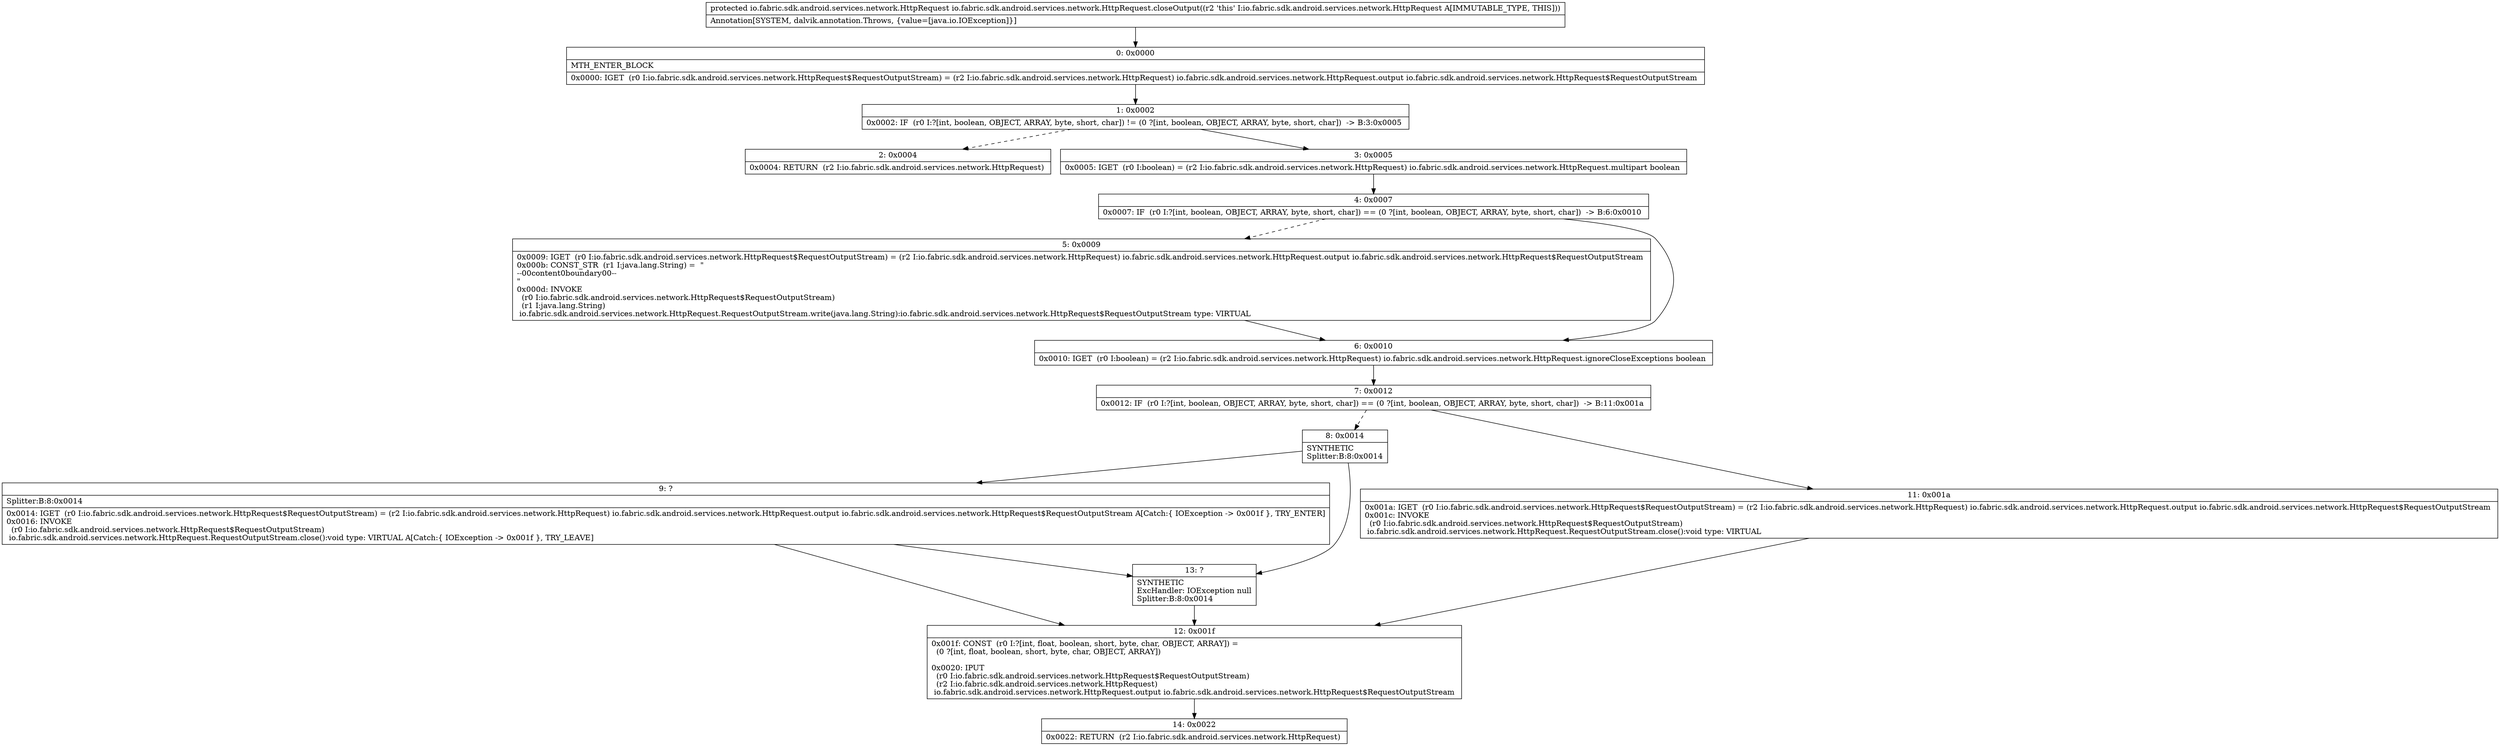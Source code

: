 digraph "CFG forio.fabric.sdk.android.services.network.HttpRequest.closeOutput()Lio\/fabric\/sdk\/android\/services\/network\/HttpRequest;" {
Node_0 [shape=record,label="{0\:\ 0x0000|MTH_ENTER_BLOCK\l|0x0000: IGET  (r0 I:io.fabric.sdk.android.services.network.HttpRequest$RequestOutputStream) = (r2 I:io.fabric.sdk.android.services.network.HttpRequest) io.fabric.sdk.android.services.network.HttpRequest.output io.fabric.sdk.android.services.network.HttpRequest$RequestOutputStream \l}"];
Node_1 [shape=record,label="{1\:\ 0x0002|0x0002: IF  (r0 I:?[int, boolean, OBJECT, ARRAY, byte, short, char]) != (0 ?[int, boolean, OBJECT, ARRAY, byte, short, char])  \-\> B:3:0x0005 \l}"];
Node_2 [shape=record,label="{2\:\ 0x0004|0x0004: RETURN  (r2 I:io.fabric.sdk.android.services.network.HttpRequest) \l}"];
Node_3 [shape=record,label="{3\:\ 0x0005|0x0005: IGET  (r0 I:boolean) = (r2 I:io.fabric.sdk.android.services.network.HttpRequest) io.fabric.sdk.android.services.network.HttpRequest.multipart boolean \l}"];
Node_4 [shape=record,label="{4\:\ 0x0007|0x0007: IF  (r0 I:?[int, boolean, OBJECT, ARRAY, byte, short, char]) == (0 ?[int, boolean, OBJECT, ARRAY, byte, short, char])  \-\> B:6:0x0010 \l}"];
Node_5 [shape=record,label="{5\:\ 0x0009|0x0009: IGET  (r0 I:io.fabric.sdk.android.services.network.HttpRequest$RequestOutputStream) = (r2 I:io.fabric.sdk.android.services.network.HttpRequest) io.fabric.sdk.android.services.network.HttpRequest.output io.fabric.sdk.android.services.network.HttpRequest$RequestOutputStream \l0x000b: CONST_STR  (r1 I:java.lang.String) =  \"\l\-\-00content0boundary00\-\-\l\" \l0x000d: INVOKE  \l  (r0 I:io.fabric.sdk.android.services.network.HttpRequest$RequestOutputStream)\l  (r1 I:java.lang.String)\l io.fabric.sdk.android.services.network.HttpRequest.RequestOutputStream.write(java.lang.String):io.fabric.sdk.android.services.network.HttpRequest$RequestOutputStream type: VIRTUAL \l}"];
Node_6 [shape=record,label="{6\:\ 0x0010|0x0010: IGET  (r0 I:boolean) = (r2 I:io.fabric.sdk.android.services.network.HttpRequest) io.fabric.sdk.android.services.network.HttpRequest.ignoreCloseExceptions boolean \l}"];
Node_7 [shape=record,label="{7\:\ 0x0012|0x0012: IF  (r0 I:?[int, boolean, OBJECT, ARRAY, byte, short, char]) == (0 ?[int, boolean, OBJECT, ARRAY, byte, short, char])  \-\> B:11:0x001a \l}"];
Node_8 [shape=record,label="{8\:\ 0x0014|SYNTHETIC\lSplitter:B:8:0x0014\l}"];
Node_9 [shape=record,label="{9\:\ ?|Splitter:B:8:0x0014\l|0x0014: IGET  (r0 I:io.fabric.sdk.android.services.network.HttpRequest$RequestOutputStream) = (r2 I:io.fabric.sdk.android.services.network.HttpRequest) io.fabric.sdk.android.services.network.HttpRequest.output io.fabric.sdk.android.services.network.HttpRequest$RequestOutputStream A[Catch:\{ IOException \-\> 0x001f \}, TRY_ENTER]\l0x0016: INVOKE  \l  (r0 I:io.fabric.sdk.android.services.network.HttpRequest$RequestOutputStream)\l io.fabric.sdk.android.services.network.HttpRequest.RequestOutputStream.close():void type: VIRTUAL A[Catch:\{ IOException \-\> 0x001f \}, TRY_LEAVE]\l}"];
Node_11 [shape=record,label="{11\:\ 0x001a|0x001a: IGET  (r0 I:io.fabric.sdk.android.services.network.HttpRequest$RequestOutputStream) = (r2 I:io.fabric.sdk.android.services.network.HttpRequest) io.fabric.sdk.android.services.network.HttpRequest.output io.fabric.sdk.android.services.network.HttpRequest$RequestOutputStream \l0x001c: INVOKE  \l  (r0 I:io.fabric.sdk.android.services.network.HttpRequest$RequestOutputStream)\l io.fabric.sdk.android.services.network.HttpRequest.RequestOutputStream.close():void type: VIRTUAL \l}"];
Node_12 [shape=record,label="{12\:\ 0x001f|0x001f: CONST  (r0 I:?[int, float, boolean, short, byte, char, OBJECT, ARRAY]) = \l  (0 ?[int, float, boolean, short, byte, char, OBJECT, ARRAY])\l \l0x0020: IPUT  \l  (r0 I:io.fabric.sdk.android.services.network.HttpRequest$RequestOutputStream)\l  (r2 I:io.fabric.sdk.android.services.network.HttpRequest)\l io.fabric.sdk.android.services.network.HttpRequest.output io.fabric.sdk.android.services.network.HttpRequest$RequestOutputStream \l}"];
Node_13 [shape=record,label="{13\:\ ?|SYNTHETIC\lExcHandler: IOException null\lSplitter:B:8:0x0014\l}"];
Node_14 [shape=record,label="{14\:\ 0x0022|0x0022: RETURN  (r2 I:io.fabric.sdk.android.services.network.HttpRequest) \l}"];
MethodNode[shape=record,label="{protected io.fabric.sdk.android.services.network.HttpRequest io.fabric.sdk.android.services.network.HttpRequest.closeOutput((r2 'this' I:io.fabric.sdk.android.services.network.HttpRequest A[IMMUTABLE_TYPE, THIS]))  | Annotation[SYSTEM, dalvik.annotation.Throws, \{value=[java.io.IOException]\}]\l}"];
MethodNode -> Node_0;
Node_0 -> Node_1;
Node_1 -> Node_2[style=dashed];
Node_1 -> Node_3;
Node_3 -> Node_4;
Node_4 -> Node_5[style=dashed];
Node_4 -> Node_6;
Node_5 -> Node_6;
Node_6 -> Node_7;
Node_7 -> Node_8[style=dashed];
Node_7 -> Node_11;
Node_8 -> Node_9;
Node_8 -> Node_13;
Node_9 -> Node_13;
Node_9 -> Node_12;
Node_11 -> Node_12;
Node_12 -> Node_14;
Node_13 -> Node_12;
}

